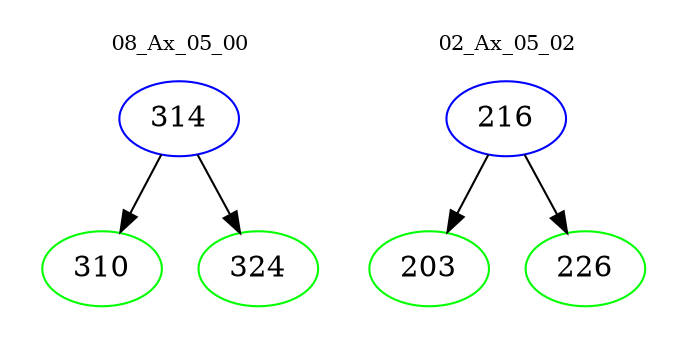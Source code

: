 digraph{
subgraph cluster_0 {
color = white
label = "08_Ax_05_00";
fontsize=10;
T0_314 [label="314", color="blue"]
T0_314 -> T0_310 [color="black"]
T0_310 [label="310", color="green"]
T0_314 -> T0_324 [color="black"]
T0_324 [label="324", color="green"]
}
subgraph cluster_1 {
color = white
label = "02_Ax_05_02";
fontsize=10;
T1_216 [label="216", color="blue"]
T1_216 -> T1_203 [color="black"]
T1_203 [label="203", color="green"]
T1_216 -> T1_226 [color="black"]
T1_226 [label="226", color="green"]
}
}
